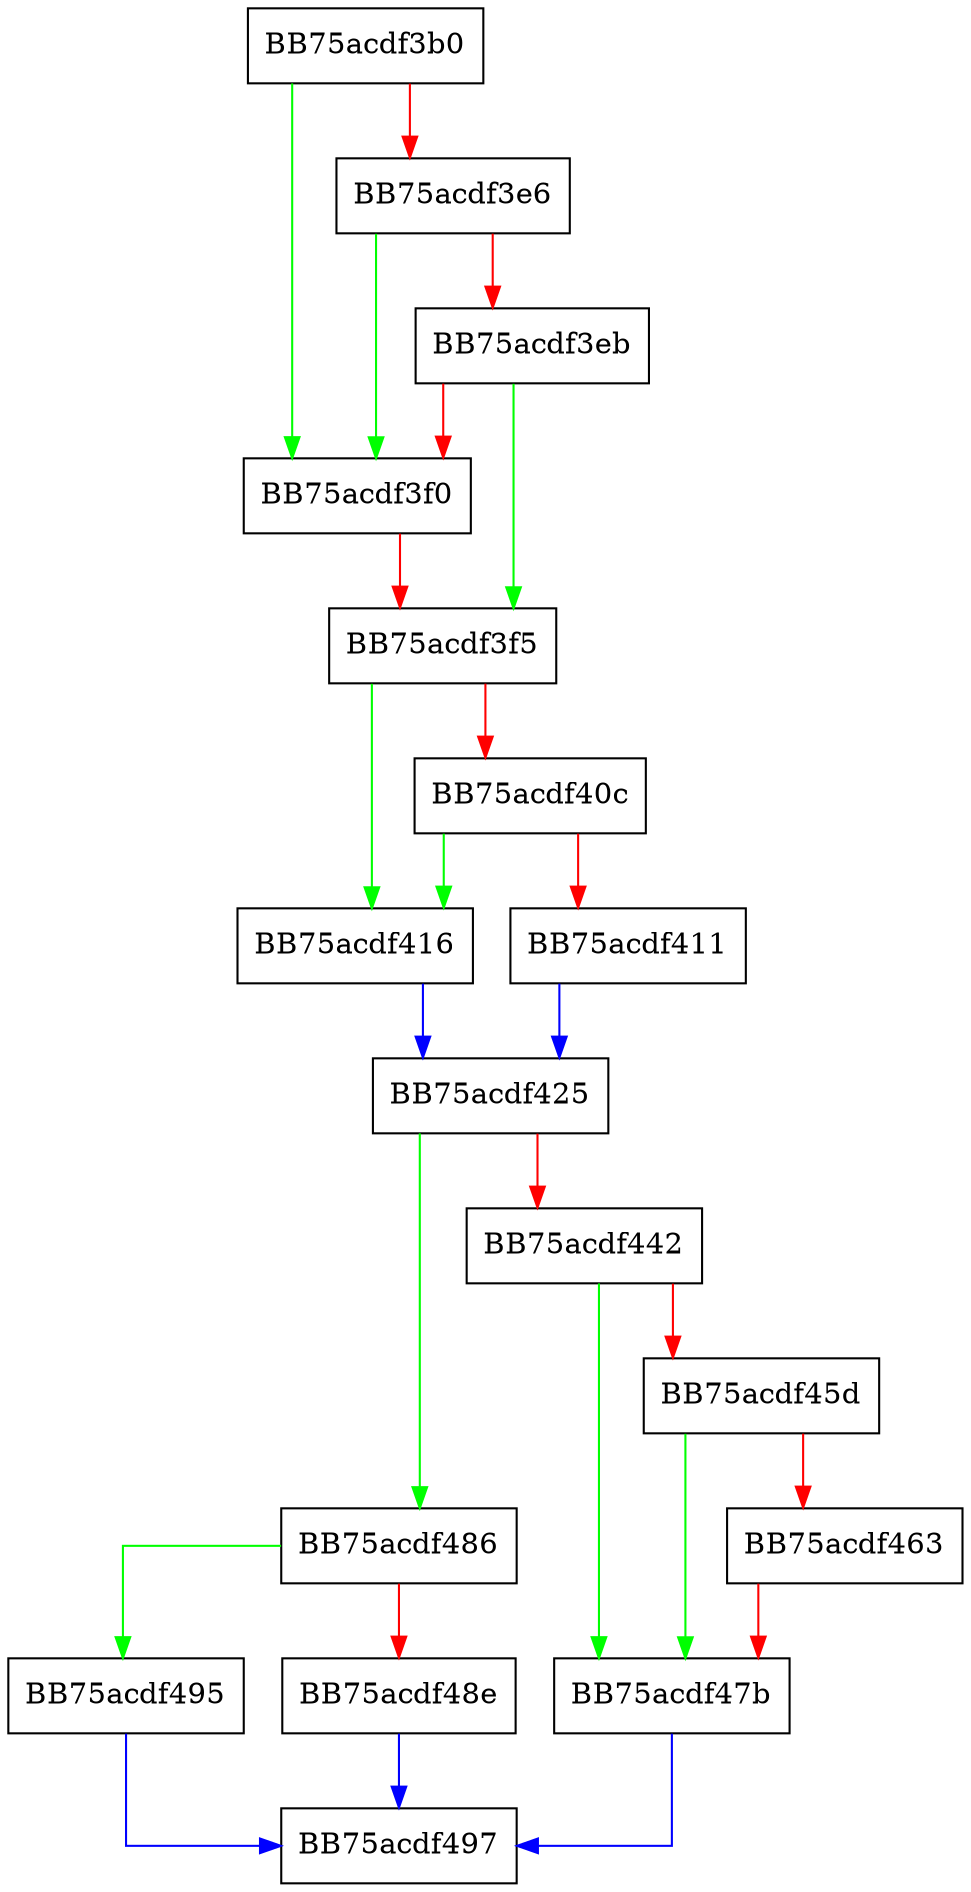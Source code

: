 digraph RemReadFile {
  node [shape="box"];
  graph [splines=ortho];
  BB75acdf3b0 -> BB75acdf3f0 [color="green"];
  BB75acdf3b0 -> BB75acdf3e6 [color="red"];
  BB75acdf3e6 -> BB75acdf3f0 [color="green"];
  BB75acdf3e6 -> BB75acdf3eb [color="red"];
  BB75acdf3eb -> BB75acdf3f5 [color="green"];
  BB75acdf3eb -> BB75acdf3f0 [color="red"];
  BB75acdf3f0 -> BB75acdf3f5 [color="red"];
  BB75acdf3f5 -> BB75acdf416 [color="green"];
  BB75acdf3f5 -> BB75acdf40c [color="red"];
  BB75acdf40c -> BB75acdf416 [color="green"];
  BB75acdf40c -> BB75acdf411 [color="red"];
  BB75acdf411 -> BB75acdf425 [color="blue"];
  BB75acdf416 -> BB75acdf425 [color="blue"];
  BB75acdf425 -> BB75acdf486 [color="green"];
  BB75acdf425 -> BB75acdf442 [color="red"];
  BB75acdf442 -> BB75acdf47b [color="green"];
  BB75acdf442 -> BB75acdf45d [color="red"];
  BB75acdf45d -> BB75acdf47b [color="green"];
  BB75acdf45d -> BB75acdf463 [color="red"];
  BB75acdf463 -> BB75acdf47b [color="red"];
  BB75acdf47b -> BB75acdf497 [color="blue"];
  BB75acdf486 -> BB75acdf495 [color="green"];
  BB75acdf486 -> BB75acdf48e [color="red"];
  BB75acdf48e -> BB75acdf497 [color="blue"];
  BB75acdf495 -> BB75acdf497 [color="blue"];
}